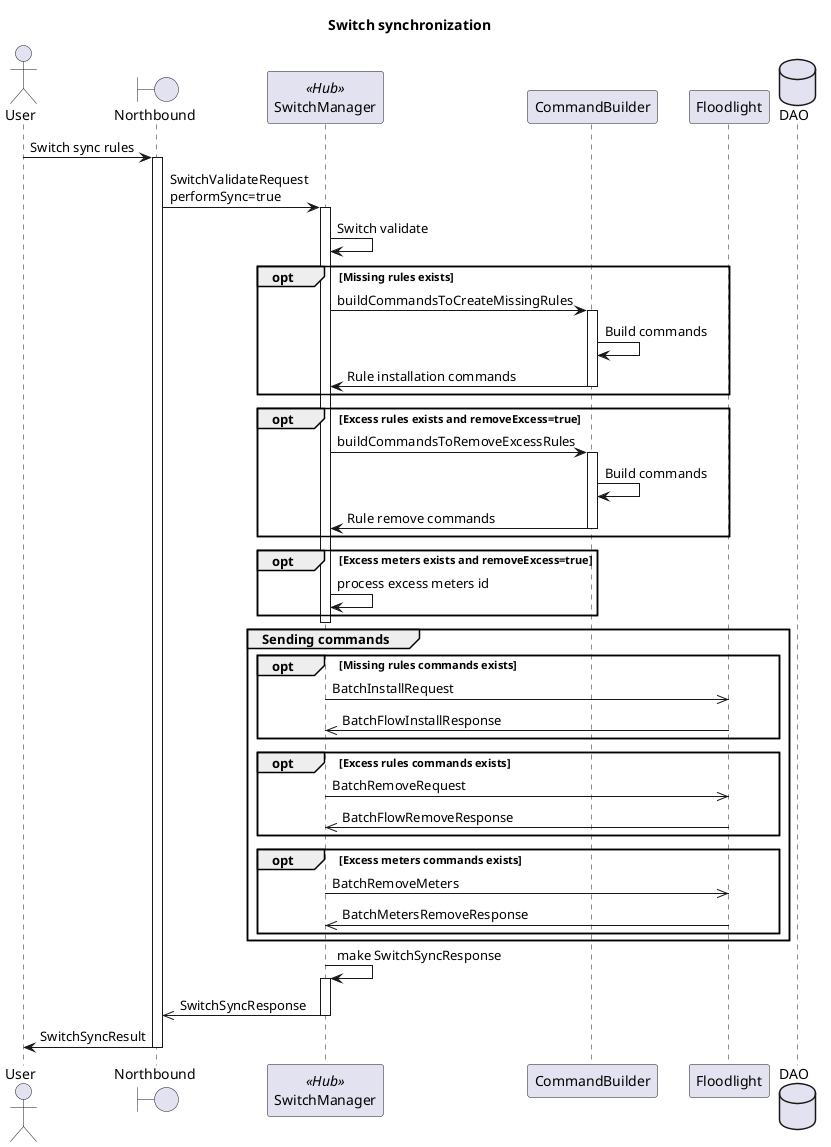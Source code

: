@startuml
title Switch synchronization

actor User
boundary Northbound as NB
participant SwitchManager << Hub >>
participant CommandBuilder
participant Floodlight as FL
database DAO

User -> NB : Switch sync rules

activate NB
NB -> SwitchManager : SwitchValidateRequest\nperformSync=true
activate SwitchManager

SwitchManager -> SwitchManager : Switch validate

opt Missing rules exists
    SwitchManager -> CommandBuilder : buildCommandsToCreateMissingRules
    activate CommandBuilder
    CommandBuilder -> CommandBuilder : Build commands
    CommandBuilder -> SwitchManager : Rule installation commands
    deactivate CommandBuilder
end

opt Excess rules exists and removeExcess=true
    SwitchManager -> CommandBuilder : buildCommandsToRemoveExcessRules
    activate CommandBuilder
    CommandBuilder -> CommandBuilder : Build commands
    CommandBuilder -> SwitchManager : Rule remove commands
    deactivate CommandBuilder
end

opt Excess meters exists and removeExcess=true
    SwitchManager -> SwitchManager : process excess meters id
end

deactivate SwitchManager

group Sending commands
    opt Missing rules commands exists
        SwitchManager ->> FL : BatchInstallRequest
        FL ->> SwitchManager : BatchFlowInstallResponse
    end
    opt Excess rules commands exists
        SwitchManager ->> FL : BatchRemoveRequest
        FL ->> SwitchManager : BatchFlowRemoveResponse
    end
    opt Excess meters commands exists
        SwitchManager ->> FL : BatchRemoveMeters
        FL ->> SwitchManager : BatchMetersRemoveResponse
    end
end


SwitchManager -> SwitchManager: make SwitchSyncResponse
activate SwitchManager
SwitchManager ->> NB: SwitchSyncResponse
deactivate SwitchManager

NB -> User: SwitchSyncResult
deactivate NB

@enduml

